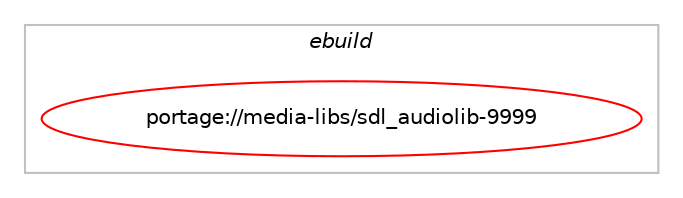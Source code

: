 digraph prolog {

# *************
# Graph options
# *************

newrank=true;
concentrate=true;
compound=true;
graph [rankdir=LR,fontname=Helvetica,fontsize=10,ranksep=1.5];#, ranksep=2.5, nodesep=0.2];
edge  [arrowhead=vee];
node  [fontname=Helvetica,fontsize=10];

# **********
# The ebuild
# **********

subgraph cluster_leftcol {
color=gray;
label=<<i>ebuild</i>>;
id [label="portage://media-libs/sdl_audiolib-9999", color=red, width=4, href="../media-libs/sdl_audiolib-9999.svg"];
}

# ****************
# The dependencies
# ****************

subgraph cluster_midcol {
color=gray;
label=<<i>dependencies</i>>;
subgraph cluster_compile {
fillcolor="#eeeeee";
style=filled;
label=<<i>compile</i>>;
# *** BEGIN UNKNOWN DEPENDENCY TYPE (TODO) ***
# id -> equal(use_conditional_group(positive,flac,portage://media-libs/sdl_audiolib-9999,[package_dependency(portage://media-libs/sdl_audiolib-9999,install,no,media-libs,flac,none,[,,],any_same_slot,[])]))
# *** END UNKNOWN DEPENDENCY TYPE (TODO) ***

# *** BEGIN UNKNOWN DEPENDENCY TYPE (TODO) ***
# id -> equal(use_conditional_group(positive,fluidsynth,portage://media-libs/sdl_audiolib-9999,[package_dependency(portage://media-libs/sdl_audiolib-9999,install,no,media-sound,fluidsynth,none,[,,],any_same_slot,[])]))
# *** END UNKNOWN DEPENDENCY TYPE (TODO) ***

# *** BEGIN UNKNOWN DEPENDENCY TYPE (TODO) ***
# id -> equal(use_conditional_group(positive,libsamplerate,portage://media-libs/sdl_audiolib-9999,[package_dependency(portage://media-libs/sdl_audiolib-9999,install,no,media-libs,libsamplerate,none,[,,],[],[])]))
# *** END UNKNOWN DEPENDENCY TYPE (TODO) ***

# *** BEGIN UNKNOWN DEPENDENCY TYPE (TODO) ***
# id -> equal(use_conditional_group(positive,modplug,portage://media-libs/sdl_audiolib-9999,[package_dependency(portage://media-libs/sdl_audiolib-9999,install,no,media-libs,libmodplug,none,[,,],[],[])]))
# *** END UNKNOWN DEPENDENCY TYPE (TODO) ***

# *** BEGIN UNKNOWN DEPENDENCY TYPE (TODO) ***
# id -> equal(use_conditional_group(positive,mpg123,portage://media-libs/sdl_audiolib-9999,[package_dependency(portage://media-libs/sdl_audiolib-9999,install,no,media-sound,mpg123,none,[,,],[],[])]))
# *** END UNKNOWN DEPENDENCY TYPE (TODO) ***

# *** BEGIN UNKNOWN DEPENDENCY TYPE (TODO) ***
# id -> equal(use_conditional_group(positive,musepack,portage://media-libs/sdl_audiolib-9999,[package_dependency(portage://media-libs/sdl_audiolib-9999,install,no,media-sound,musepack-tools,none,[,,],[],[])]))
# *** END UNKNOWN DEPENDENCY TYPE (TODO) ***

# *** BEGIN UNKNOWN DEPENDENCY TYPE (TODO) ***
# id -> equal(use_conditional_group(positive,openmpt,portage://media-libs/sdl_audiolib-9999,[package_dependency(portage://media-libs/sdl_audiolib-9999,install,no,media-libs,libopenmpt,none,[,,],[],[])]))
# *** END UNKNOWN DEPENDENCY TYPE (TODO) ***

# *** BEGIN UNKNOWN DEPENDENCY TYPE (TODO) ***
# id -> equal(use_conditional_group(positive,opus,portage://media-libs/sdl_audiolib-9999,[package_dependency(portage://media-libs/sdl_audiolib-9999,install,no,media-libs,opusfile,none,[,,],[],[])]))
# *** END UNKNOWN DEPENDENCY TYPE (TODO) ***

# *** BEGIN UNKNOWN DEPENDENCY TYPE (TODO) ***
# id -> equal(use_conditional_group(positive,sndfile,portage://media-libs/sdl_audiolib-9999,[package_dependency(portage://media-libs/sdl_audiolib-9999,install,no,media-libs,libsndfile,none,[,,],[],[])]))
# *** END UNKNOWN DEPENDENCY TYPE (TODO) ***

# *** BEGIN UNKNOWN DEPENDENCY TYPE (TODO) ***
# id -> equal(use_conditional_group(positive,soxr,portage://media-libs/sdl_audiolib-9999,[package_dependency(portage://media-libs/sdl_audiolib-9999,install,no,media-libs,soxr,none,[,,],[],[])]))
# *** END UNKNOWN DEPENDENCY TYPE (TODO) ***

# *** BEGIN UNKNOWN DEPENDENCY TYPE (TODO) ***
# id -> equal(use_conditional_group(positive,vorbis,portage://media-libs/sdl_audiolib-9999,[package_dependency(portage://media-libs/sdl_audiolib-9999,install,no,media-libs,libvorbis,none,[,,],[],[])]))
# *** END UNKNOWN DEPENDENCY TYPE (TODO) ***

# *** BEGIN UNKNOWN DEPENDENCY TYPE (TODO) ***
# id -> equal(use_conditional_group(positive,wildmidi,portage://media-libs/sdl_audiolib-9999,[package_dependency(portage://media-libs/sdl_audiolib-9999,install,no,media-sound,wildmidi,none,[,,],[],[])]))
# *** END UNKNOWN DEPENDENCY TYPE (TODO) ***

# *** BEGIN UNKNOWN DEPENDENCY TYPE (TODO) ***
# id -> equal(package_dependency(portage://media-libs/sdl_audiolib-9999,install,no,dev-libs,libfmt,none,[,,],any_same_slot,[]))
# *** END UNKNOWN DEPENDENCY TYPE (TODO) ***

# *** BEGIN UNKNOWN DEPENDENCY TYPE (TODO) ***
# id -> equal(package_dependency(portage://media-libs/sdl_audiolib-9999,install,no,media-libs,libsdl2,none,[,,],[],[use(enable(sound),none)]))
# *** END UNKNOWN DEPENDENCY TYPE (TODO) ***

}
subgraph cluster_compileandrun {
fillcolor="#eeeeee";
style=filled;
label=<<i>compile and run</i>>;
}
subgraph cluster_run {
fillcolor="#eeeeee";
style=filled;
label=<<i>run</i>>;
# *** BEGIN UNKNOWN DEPENDENCY TYPE (TODO) ***
# id -> equal(use_conditional_group(positive,flac,portage://media-libs/sdl_audiolib-9999,[package_dependency(portage://media-libs/sdl_audiolib-9999,run,no,media-libs,flac,none,[,,],any_same_slot,[])]))
# *** END UNKNOWN DEPENDENCY TYPE (TODO) ***

# *** BEGIN UNKNOWN DEPENDENCY TYPE (TODO) ***
# id -> equal(use_conditional_group(positive,fluidsynth,portage://media-libs/sdl_audiolib-9999,[package_dependency(portage://media-libs/sdl_audiolib-9999,run,no,media-sound,fluidsynth,none,[,,],any_same_slot,[])]))
# *** END UNKNOWN DEPENDENCY TYPE (TODO) ***

# *** BEGIN UNKNOWN DEPENDENCY TYPE (TODO) ***
# id -> equal(use_conditional_group(positive,libsamplerate,portage://media-libs/sdl_audiolib-9999,[package_dependency(portage://media-libs/sdl_audiolib-9999,run,no,media-libs,libsamplerate,none,[,,],[],[])]))
# *** END UNKNOWN DEPENDENCY TYPE (TODO) ***

# *** BEGIN UNKNOWN DEPENDENCY TYPE (TODO) ***
# id -> equal(use_conditional_group(positive,modplug,portage://media-libs/sdl_audiolib-9999,[package_dependency(portage://media-libs/sdl_audiolib-9999,run,no,media-libs,libmodplug,none,[,,],[],[])]))
# *** END UNKNOWN DEPENDENCY TYPE (TODO) ***

# *** BEGIN UNKNOWN DEPENDENCY TYPE (TODO) ***
# id -> equal(use_conditional_group(positive,mpg123,portage://media-libs/sdl_audiolib-9999,[package_dependency(portage://media-libs/sdl_audiolib-9999,run,no,media-sound,mpg123,none,[,,],[],[])]))
# *** END UNKNOWN DEPENDENCY TYPE (TODO) ***

# *** BEGIN UNKNOWN DEPENDENCY TYPE (TODO) ***
# id -> equal(use_conditional_group(positive,musepack,portage://media-libs/sdl_audiolib-9999,[package_dependency(portage://media-libs/sdl_audiolib-9999,run,no,media-sound,musepack-tools,none,[,,],[],[])]))
# *** END UNKNOWN DEPENDENCY TYPE (TODO) ***

# *** BEGIN UNKNOWN DEPENDENCY TYPE (TODO) ***
# id -> equal(use_conditional_group(positive,openmpt,portage://media-libs/sdl_audiolib-9999,[package_dependency(portage://media-libs/sdl_audiolib-9999,run,no,media-libs,libopenmpt,none,[,,],[],[])]))
# *** END UNKNOWN DEPENDENCY TYPE (TODO) ***

# *** BEGIN UNKNOWN DEPENDENCY TYPE (TODO) ***
# id -> equal(use_conditional_group(positive,opus,portage://media-libs/sdl_audiolib-9999,[package_dependency(portage://media-libs/sdl_audiolib-9999,run,no,media-libs,opusfile,none,[,,],[],[])]))
# *** END UNKNOWN DEPENDENCY TYPE (TODO) ***

# *** BEGIN UNKNOWN DEPENDENCY TYPE (TODO) ***
# id -> equal(use_conditional_group(positive,sndfile,portage://media-libs/sdl_audiolib-9999,[package_dependency(portage://media-libs/sdl_audiolib-9999,run,no,media-libs,libsndfile,none,[,,],[],[])]))
# *** END UNKNOWN DEPENDENCY TYPE (TODO) ***

# *** BEGIN UNKNOWN DEPENDENCY TYPE (TODO) ***
# id -> equal(use_conditional_group(positive,soxr,portage://media-libs/sdl_audiolib-9999,[package_dependency(portage://media-libs/sdl_audiolib-9999,run,no,media-libs,soxr,none,[,,],[],[])]))
# *** END UNKNOWN DEPENDENCY TYPE (TODO) ***

# *** BEGIN UNKNOWN DEPENDENCY TYPE (TODO) ***
# id -> equal(use_conditional_group(positive,vorbis,portage://media-libs/sdl_audiolib-9999,[package_dependency(portage://media-libs/sdl_audiolib-9999,run,no,media-libs,libvorbis,none,[,,],[],[])]))
# *** END UNKNOWN DEPENDENCY TYPE (TODO) ***

# *** BEGIN UNKNOWN DEPENDENCY TYPE (TODO) ***
# id -> equal(use_conditional_group(positive,wildmidi,portage://media-libs/sdl_audiolib-9999,[package_dependency(portage://media-libs/sdl_audiolib-9999,run,no,media-sound,wildmidi,none,[,,],[],[])]))
# *** END UNKNOWN DEPENDENCY TYPE (TODO) ***

# *** BEGIN UNKNOWN DEPENDENCY TYPE (TODO) ***
# id -> equal(package_dependency(portage://media-libs/sdl_audiolib-9999,run,no,dev-libs,libfmt,none,[,,],any_same_slot,[]))
# *** END UNKNOWN DEPENDENCY TYPE (TODO) ***

# *** BEGIN UNKNOWN DEPENDENCY TYPE (TODO) ***
# id -> equal(package_dependency(portage://media-libs/sdl_audiolib-9999,run,no,media-libs,libsdl2,none,[,,],[],[use(enable(sound),none)]))
# *** END UNKNOWN DEPENDENCY TYPE (TODO) ***

}
}

# **************
# The candidates
# **************

subgraph cluster_choices {
rank=same;
color=gray;
label=<<i>candidates</i>>;

}

}
